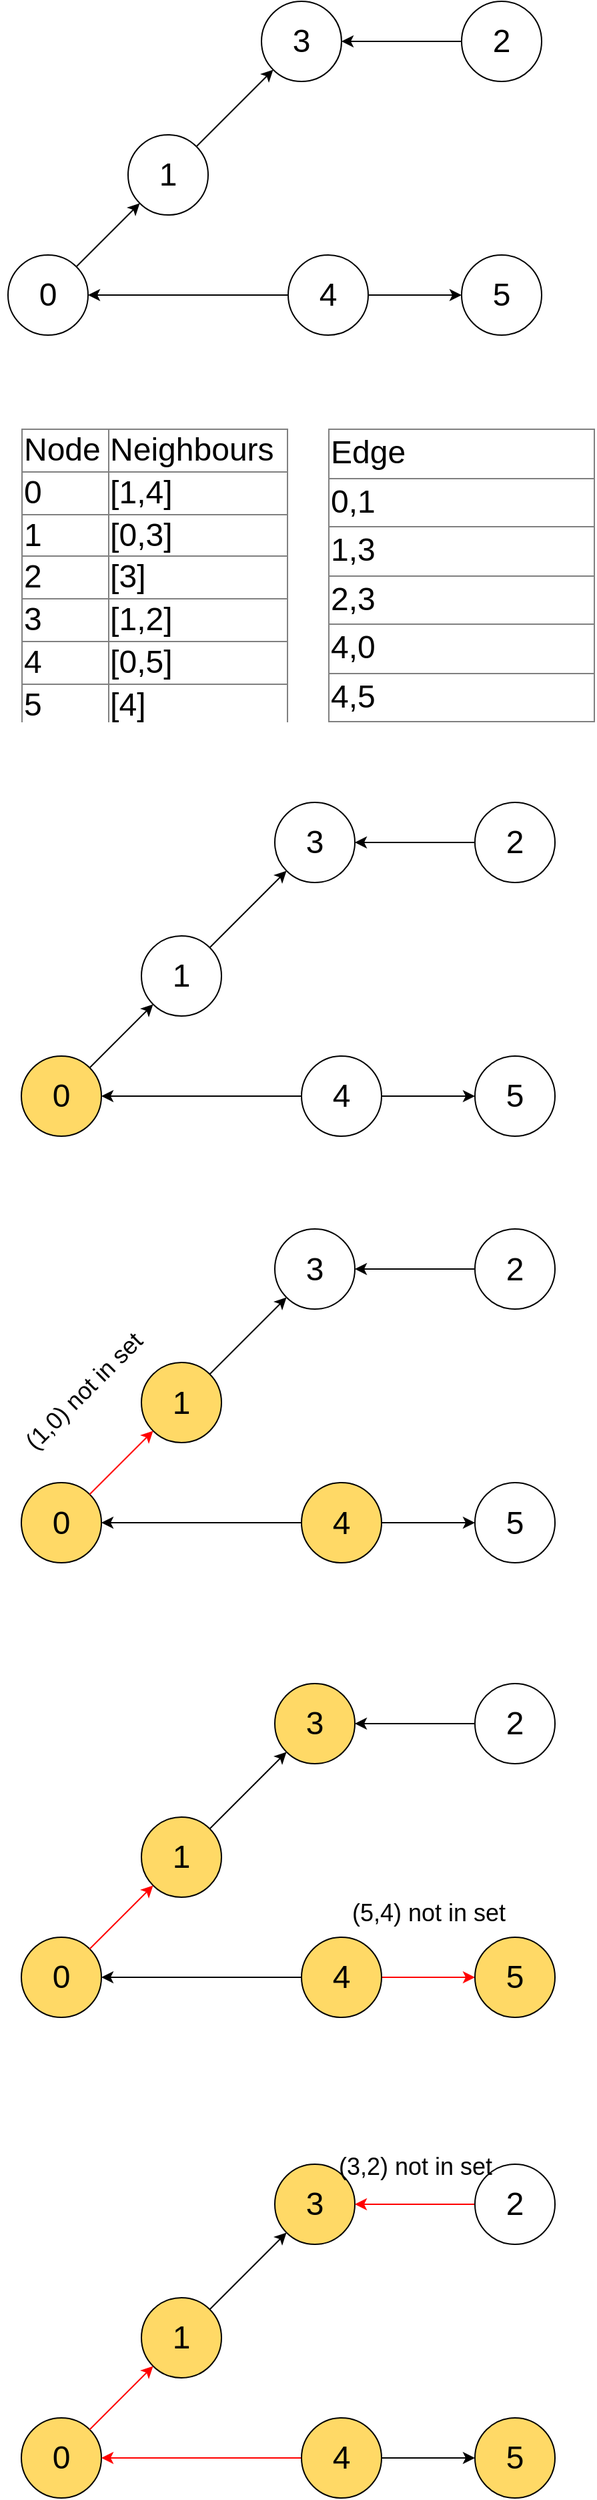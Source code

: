 <mxfile version="12.6.5" type="device"><diagram id="UGh-TFpthN-Amuy4NreV" name="Page-1"><mxGraphModel dx="654" dy="1938" grid="1" gridSize="10" guides="1" tooltips="1" connect="1" arrows="1" fold="1" page="1" pageScale="1" pageWidth="500" pageHeight="1200" math="0" shadow="0"><root><mxCell id="0"/><mxCell id="1" parent="0"/><mxCell id="qLvybn8uleim6UC28SAt-1" value="&lt;font style=&quot;font-size: 24px&quot;&gt;0&lt;/font&gt;" style="ellipse;whiteSpace=wrap;html=1;aspect=fixed;" vertex="1" parent="1"><mxGeometry x="40" y="-980" width="60" height="60" as="geometry"/></mxCell><mxCell id="qLvybn8uleim6UC28SAt-2" value="&lt;font style=&quot;font-size: 24px&quot;&gt;1&lt;/font&gt;" style="ellipse;whiteSpace=wrap;html=1;aspect=fixed;" vertex="1" parent="1"><mxGeometry x="130" y="-1070" width="60" height="60" as="geometry"/></mxCell><mxCell id="qLvybn8uleim6UC28SAt-3" value="&lt;font style=&quot;font-size: 24px&quot;&gt;3&lt;/font&gt;" style="ellipse;whiteSpace=wrap;html=1;aspect=fixed;" vertex="1" parent="1"><mxGeometry x="230" y="-1170" width="60" height="60" as="geometry"/></mxCell><mxCell id="qLvybn8uleim6UC28SAt-14" style="edgeStyle=orthogonalEdgeStyle;rounded=0;orthogonalLoop=1;jettySize=auto;html=1;entryX=1;entryY=0.5;entryDx=0;entryDy=0;" edge="1" parent="1" source="qLvybn8uleim6UC28SAt-4" target="qLvybn8uleim6UC28SAt-3"><mxGeometry relative="1" as="geometry"/></mxCell><mxCell id="qLvybn8uleim6UC28SAt-4" value="&lt;font style=&quot;font-size: 24px&quot;&gt;2&lt;/font&gt;" style="ellipse;whiteSpace=wrap;html=1;aspect=fixed;" vertex="1" parent="1"><mxGeometry x="380" y="-1170" width="60" height="60" as="geometry"/></mxCell><mxCell id="qLvybn8uleim6UC28SAt-7" style="edgeStyle=orthogonalEdgeStyle;rounded=0;orthogonalLoop=1;jettySize=auto;html=1;exitX=0;exitY=0.5;exitDx=0;exitDy=0;" edge="1" parent="1" source="qLvybn8uleim6UC28SAt-5" target="qLvybn8uleim6UC28SAt-1"><mxGeometry relative="1" as="geometry"/></mxCell><mxCell id="qLvybn8uleim6UC28SAt-8" style="edgeStyle=orthogonalEdgeStyle;rounded=0;orthogonalLoop=1;jettySize=auto;html=1;exitX=1;exitY=0.5;exitDx=0;exitDy=0;" edge="1" parent="1" source="qLvybn8uleim6UC28SAt-5" target="qLvybn8uleim6UC28SAt-6"><mxGeometry relative="1" as="geometry"/></mxCell><mxCell id="qLvybn8uleim6UC28SAt-5" value="&lt;font style=&quot;font-size: 24px&quot;&gt;4&lt;/font&gt;" style="ellipse;whiteSpace=wrap;html=1;aspect=fixed;" vertex="1" parent="1"><mxGeometry x="250" y="-980" width="60" height="60" as="geometry"/></mxCell><mxCell id="qLvybn8uleim6UC28SAt-6" value="&lt;font style=&quot;font-size: 24px&quot;&gt;5&lt;/font&gt;" style="ellipse;whiteSpace=wrap;html=1;aspect=fixed;" vertex="1" parent="1"><mxGeometry x="380" y="-980" width="60" height="60" as="geometry"/></mxCell><mxCell id="qLvybn8uleim6UC28SAt-11" value="" style="endArrow=classic;html=1;entryX=0;entryY=1;entryDx=0;entryDy=0;exitX=1;exitY=0;exitDx=0;exitDy=0;" edge="1" parent="1" source="qLvybn8uleim6UC28SAt-1" target="qLvybn8uleim6UC28SAt-2"><mxGeometry width="50" height="50" relative="1" as="geometry"><mxPoint x="40" y="-850" as="sourcePoint"/><mxPoint x="90" y="-900" as="targetPoint"/></mxGeometry></mxCell><mxCell id="qLvybn8uleim6UC28SAt-13" value="" style="endArrow=classic;html=1;entryX=0;entryY=1;entryDx=0;entryDy=0;exitX=1;exitY=0;exitDx=0;exitDy=0;" edge="1" parent="1" source="qLvybn8uleim6UC28SAt-2" target="qLvybn8uleim6UC28SAt-3"><mxGeometry width="50" height="50" relative="1" as="geometry"><mxPoint x="40" y="-850" as="sourcePoint"/><mxPoint x="90" y="-900" as="targetPoint"/></mxGeometry></mxCell><mxCell id="qLvybn8uleim6UC28SAt-15" value="&lt;table border=&quot;1&quot; width=&quot;100%&quot; style=&quot;width: 100% ; height: 100% ; border-collapse: collapse ; font-size: 24px&quot;&gt;&lt;tbody style=&quot;font-size: 24px&quot;&gt;&lt;tr style=&quot;font-size: 24px&quot;&gt;&lt;td style=&quot;font-size: 24px&quot;&gt;Node&lt;/td&gt;&lt;td style=&quot;font-size: 24px&quot;&gt;Neighbours&lt;/td&gt;&lt;/tr&gt;&lt;tr style=&quot;font-size: 24px&quot;&gt;&lt;td style=&quot;font-size: 24px&quot;&gt;0&lt;/td&gt;&lt;td style=&quot;font-size: 24px&quot;&gt;[1,4]&lt;/td&gt;&lt;/tr&gt;&lt;tr style=&quot;font-size: 24px&quot;&gt;&lt;td style=&quot;font-size: 24px&quot;&gt;1&lt;/td&gt;&lt;td style=&quot;font-size: 24px&quot;&gt;[0,3]&lt;/td&gt;&lt;/tr&gt;&lt;tr style=&quot;font-size: 24px&quot;&gt;&lt;td style=&quot;font-size: 24px&quot;&gt;2&lt;/td&gt;&lt;td style=&quot;font-size: 24px&quot;&gt;[3]&lt;/td&gt;&lt;/tr&gt;&lt;tr&gt;&lt;td&gt;3&lt;/td&gt;&lt;td&gt;[1,2]&lt;/td&gt;&lt;/tr&gt;&lt;tr&gt;&lt;td&gt;4&lt;/td&gt;&lt;td&gt;[0,5]&lt;/td&gt;&lt;/tr&gt;&lt;tr&gt;&lt;td&gt;5&lt;/td&gt;&lt;td&gt;[4]&lt;/td&gt;&lt;/tr&gt;&lt;/tbody&gt;&lt;/table&gt;" style="text;html=1;strokeColor=none;fillColor=none;overflow=fill;fontSize=24;align=left;" vertex="1" parent="1"><mxGeometry x="50" y="-850" width="200" height="220" as="geometry"/></mxCell><mxCell id="qLvybn8uleim6UC28SAt-16" value="&lt;table border=&quot;1&quot; width=&quot;100%&quot; style=&quot;width: 100% ; height: 100% ; border-collapse: collapse ; font-size: 24px&quot;&gt;&lt;tbody style=&quot;font-size: 24px&quot;&gt;&lt;tr style=&quot;font-size: 24px&quot;&gt;&lt;td style=&quot;font-size: 24px&quot;&gt;Edge&lt;/td&gt;&lt;/tr&gt;&lt;tr style=&quot;font-size: 24px&quot;&gt;&lt;td style=&quot;font-size: 24px&quot;&gt;0,1&lt;/td&gt;&lt;/tr&gt;&lt;tr style=&quot;font-size: 24px&quot;&gt;&lt;td style=&quot;font-size: 24px&quot;&gt;1,3&lt;/td&gt;&lt;/tr&gt;&lt;tr style=&quot;font-size: 24px&quot;&gt;&lt;td style=&quot;font-size: 24px&quot;&gt;2,3&lt;/td&gt;&lt;/tr&gt;&lt;tr&gt;&lt;td&gt;4,0&lt;/td&gt;&lt;/tr&gt;&lt;tr&gt;&lt;td&gt;4,5&lt;/td&gt;&lt;/tr&gt;&lt;/tbody&gt;&lt;/table&gt;" style="text;html=1;strokeColor=none;fillColor=none;overflow=fill;fontSize=24;align=left;" vertex="1" parent="1"><mxGeometry x="280" y="-850" width="200" height="220" as="geometry"/></mxCell><mxCell id="qLvybn8uleim6UC28SAt-17" value="&lt;font style=&quot;font-size: 24px&quot;&gt;0&lt;/font&gt;" style="ellipse;whiteSpace=wrap;html=1;aspect=fixed;fillColor=#FFD966;" vertex="1" parent="1"><mxGeometry x="50" y="-380" width="60" height="60" as="geometry"/></mxCell><mxCell id="qLvybn8uleim6UC28SAt-18" value="&lt;font style=&quot;font-size: 24px&quot;&gt;1&lt;/font&gt;" style="ellipse;whiteSpace=wrap;html=1;aspect=fixed;" vertex="1" parent="1"><mxGeometry x="140" y="-470" width="60" height="60" as="geometry"/></mxCell><mxCell id="qLvybn8uleim6UC28SAt-19" value="&lt;font style=&quot;font-size: 24px&quot;&gt;3&lt;/font&gt;" style="ellipse;whiteSpace=wrap;html=1;aspect=fixed;" vertex="1" parent="1"><mxGeometry x="240" y="-570" width="60" height="60" as="geometry"/></mxCell><mxCell id="qLvybn8uleim6UC28SAt-20" style="edgeStyle=orthogonalEdgeStyle;rounded=0;orthogonalLoop=1;jettySize=auto;html=1;entryX=1;entryY=0.5;entryDx=0;entryDy=0;" edge="1" parent="1" source="qLvybn8uleim6UC28SAt-21" target="qLvybn8uleim6UC28SAt-19"><mxGeometry relative="1" as="geometry"/></mxCell><mxCell id="qLvybn8uleim6UC28SAt-21" value="&lt;font style=&quot;font-size: 24px&quot;&gt;2&lt;/font&gt;" style="ellipse;whiteSpace=wrap;html=1;aspect=fixed;" vertex="1" parent="1"><mxGeometry x="390" y="-570" width="60" height="60" as="geometry"/></mxCell><mxCell id="qLvybn8uleim6UC28SAt-22" style="edgeStyle=orthogonalEdgeStyle;rounded=0;orthogonalLoop=1;jettySize=auto;html=1;exitX=0;exitY=0.5;exitDx=0;exitDy=0;" edge="1" parent="1" source="qLvybn8uleim6UC28SAt-24" target="qLvybn8uleim6UC28SAt-17"><mxGeometry relative="1" as="geometry"/></mxCell><mxCell id="qLvybn8uleim6UC28SAt-23" style="edgeStyle=orthogonalEdgeStyle;rounded=0;orthogonalLoop=1;jettySize=auto;html=1;exitX=1;exitY=0.5;exitDx=0;exitDy=0;" edge="1" parent="1" source="qLvybn8uleim6UC28SAt-24" target="qLvybn8uleim6UC28SAt-25"><mxGeometry relative="1" as="geometry"/></mxCell><mxCell id="qLvybn8uleim6UC28SAt-24" value="&lt;font style=&quot;font-size: 24px&quot;&gt;4&lt;/font&gt;" style="ellipse;whiteSpace=wrap;html=1;aspect=fixed;" vertex="1" parent="1"><mxGeometry x="260" y="-380" width="60" height="60" as="geometry"/></mxCell><mxCell id="qLvybn8uleim6UC28SAt-25" value="&lt;font style=&quot;font-size: 24px&quot;&gt;5&lt;/font&gt;" style="ellipse;whiteSpace=wrap;html=1;aspect=fixed;" vertex="1" parent="1"><mxGeometry x="390" y="-380" width="60" height="60" as="geometry"/></mxCell><mxCell id="qLvybn8uleim6UC28SAt-26" value="" style="endArrow=classic;html=1;entryX=0;entryY=1;entryDx=0;entryDy=0;exitX=1;exitY=0;exitDx=0;exitDy=0;" edge="1" parent="1" source="qLvybn8uleim6UC28SAt-17" target="qLvybn8uleim6UC28SAt-18"><mxGeometry width="50" height="50" relative="1" as="geometry"><mxPoint x="50" y="-250" as="sourcePoint"/><mxPoint x="100" y="-300" as="targetPoint"/></mxGeometry></mxCell><mxCell id="qLvybn8uleim6UC28SAt-27" value="" style="endArrow=classic;html=1;entryX=0;entryY=1;entryDx=0;entryDy=0;exitX=1;exitY=0;exitDx=0;exitDy=0;" edge="1" parent="1" source="qLvybn8uleim6UC28SAt-18" target="qLvybn8uleim6UC28SAt-19"><mxGeometry width="50" height="50" relative="1" as="geometry"><mxPoint x="50" y="-250" as="sourcePoint"/><mxPoint x="100" y="-300" as="targetPoint"/></mxGeometry></mxCell><mxCell id="qLvybn8uleim6UC28SAt-28" value="&lt;font style=&quot;font-size: 24px&quot;&gt;0&lt;/font&gt;" style="ellipse;whiteSpace=wrap;html=1;aspect=fixed;fillColor=#FFD966;" vertex="1" parent="1"><mxGeometry x="50" y="-60.5" width="60" height="60" as="geometry"/></mxCell><mxCell id="qLvybn8uleim6UC28SAt-29" value="&lt;font style=&quot;font-size: 24px&quot;&gt;1&lt;/font&gt;" style="ellipse;whiteSpace=wrap;html=1;aspect=fixed;fillColor=#FFD966;" vertex="1" parent="1"><mxGeometry x="140" y="-150.5" width="60" height="60" as="geometry"/></mxCell><mxCell id="qLvybn8uleim6UC28SAt-30" value="&lt;font style=&quot;font-size: 24px&quot;&gt;3&lt;/font&gt;" style="ellipse;whiteSpace=wrap;html=1;aspect=fixed;" vertex="1" parent="1"><mxGeometry x="240" y="-250.5" width="60" height="60" as="geometry"/></mxCell><mxCell id="qLvybn8uleim6UC28SAt-31" style="edgeStyle=orthogonalEdgeStyle;rounded=0;orthogonalLoop=1;jettySize=auto;html=1;entryX=1;entryY=0.5;entryDx=0;entryDy=0;" edge="1" parent="1" source="qLvybn8uleim6UC28SAt-32" target="qLvybn8uleim6UC28SAt-30"><mxGeometry relative="1" as="geometry"/></mxCell><mxCell id="qLvybn8uleim6UC28SAt-32" value="&lt;font style=&quot;font-size: 24px&quot;&gt;2&lt;/font&gt;" style="ellipse;whiteSpace=wrap;html=1;aspect=fixed;" vertex="1" parent="1"><mxGeometry x="390" y="-250.5" width="60" height="60" as="geometry"/></mxCell><mxCell id="qLvybn8uleim6UC28SAt-33" style="edgeStyle=orthogonalEdgeStyle;rounded=0;orthogonalLoop=1;jettySize=auto;html=1;exitX=0;exitY=0.5;exitDx=0;exitDy=0;strokeColor=#000000;" edge="1" parent="1" source="qLvybn8uleim6UC28SAt-35" target="qLvybn8uleim6UC28SAt-28"><mxGeometry relative="1" as="geometry"/></mxCell><mxCell id="qLvybn8uleim6UC28SAt-34" style="edgeStyle=orthogonalEdgeStyle;rounded=0;orthogonalLoop=1;jettySize=auto;html=1;exitX=1;exitY=0.5;exitDx=0;exitDy=0;" edge="1" parent="1" source="qLvybn8uleim6UC28SAt-35" target="qLvybn8uleim6UC28SAt-36"><mxGeometry relative="1" as="geometry"/></mxCell><mxCell id="qLvybn8uleim6UC28SAt-35" value="&lt;font style=&quot;font-size: 24px&quot;&gt;4&lt;/font&gt;" style="ellipse;whiteSpace=wrap;html=1;aspect=fixed;fillColor=#FFD966;" vertex="1" parent="1"><mxGeometry x="260" y="-60.5" width="60" height="60" as="geometry"/></mxCell><mxCell id="qLvybn8uleim6UC28SAt-36" value="&lt;font style=&quot;font-size: 24px&quot;&gt;5&lt;/font&gt;" style="ellipse;whiteSpace=wrap;html=1;aspect=fixed;" vertex="1" parent="1"><mxGeometry x="390" y="-60.5" width="60" height="60" as="geometry"/></mxCell><mxCell id="qLvybn8uleim6UC28SAt-37" value="" style="endArrow=classic;html=1;entryX=0;entryY=1;entryDx=0;entryDy=0;exitX=1;exitY=0;exitDx=0;exitDy=0;strokeColor=#FF0000;" edge="1" parent="1" source="qLvybn8uleim6UC28SAt-28" target="qLvybn8uleim6UC28SAt-29"><mxGeometry width="50" height="50" relative="1" as="geometry"><mxPoint x="50" y="69.5" as="sourcePoint"/><mxPoint x="100" y="19.5" as="targetPoint"/></mxGeometry></mxCell><mxCell id="qLvybn8uleim6UC28SAt-38" value="" style="endArrow=classic;html=1;entryX=0;entryY=1;entryDx=0;entryDy=0;exitX=1;exitY=0;exitDx=0;exitDy=0;" edge="1" parent="1" source="qLvybn8uleim6UC28SAt-29" target="qLvybn8uleim6UC28SAt-30"><mxGeometry width="50" height="50" relative="1" as="geometry"><mxPoint x="50" y="69.5" as="sourcePoint"/><mxPoint x="100" y="19.5" as="targetPoint"/></mxGeometry></mxCell><mxCell id="qLvybn8uleim6UC28SAt-39" value="&lt;font style=&quot;font-size: 18px&quot;&gt;(1,0) not in set&lt;/font&gt;" style="text;html=1;align=center;verticalAlign=middle;resizable=0;points=[];autosize=1;fontSize=24;rotation=-45;" vertex="1" parent="1"><mxGeometry x="30" y="-150.5" width="130" height="40" as="geometry"/></mxCell><mxCell id="qLvybn8uleim6UC28SAt-40" value="&lt;font style=&quot;font-size: 24px&quot;&gt;0&lt;/font&gt;" style="ellipse;whiteSpace=wrap;html=1;aspect=fixed;fillColor=#FFD966;" vertex="1" parent="1"><mxGeometry x="50" y="280" width="60" height="60" as="geometry"/></mxCell><mxCell id="qLvybn8uleim6UC28SAt-41" value="&lt;font style=&quot;font-size: 24px&quot;&gt;1&lt;/font&gt;" style="ellipse;whiteSpace=wrap;html=1;aspect=fixed;fillColor=#FFD966;" vertex="1" parent="1"><mxGeometry x="140" y="190" width="60" height="60" as="geometry"/></mxCell><mxCell id="qLvybn8uleim6UC28SAt-42" value="&lt;font style=&quot;font-size: 24px&quot;&gt;3&lt;/font&gt;" style="ellipse;whiteSpace=wrap;html=1;aspect=fixed;fillColor=#FFD966;" vertex="1" parent="1"><mxGeometry x="240" y="90" width="60" height="60" as="geometry"/></mxCell><mxCell id="qLvybn8uleim6UC28SAt-43" style="edgeStyle=orthogonalEdgeStyle;rounded=0;orthogonalLoop=1;jettySize=auto;html=1;entryX=1;entryY=0.5;entryDx=0;entryDy=0;" edge="1" parent="1" source="qLvybn8uleim6UC28SAt-44" target="qLvybn8uleim6UC28SAt-42"><mxGeometry relative="1" as="geometry"/></mxCell><mxCell id="qLvybn8uleim6UC28SAt-44" value="&lt;font style=&quot;font-size: 24px&quot;&gt;2&lt;/font&gt;" style="ellipse;whiteSpace=wrap;html=1;aspect=fixed;" vertex="1" parent="1"><mxGeometry x="390" y="90" width="60" height="60" as="geometry"/></mxCell><mxCell id="qLvybn8uleim6UC28SAt-45" style="edgeStyle=orthogonalEdgeStyle;rounded=0;orthogonalLoop=1;jettySize=auto;html=1;exitX=0;exitY=0.5;exitDx=0;exitDy=0;strokeColor=#000000;" edge="1" parent="1" source="qLvybn8uleim6UC28SAt-47" target="qLvybn8uleim6UC28SAt-40"><mxGeometry relative="1" as="geometry"/></mxCell><mxCell id="qLvybn8uleim6UC28SAt-46" style="edgeStyle=orthogonalEdgeStyle;rounded=0;orthogonalLoop=1;jettySize=auto;html=1;exitX=1;exitY=0.5;exitDx=0;exitDy=0;strokeColor=#FF0000;" edge="1" parent="1" source="qLvybn8uleim6UC28SAt-47" target="qLvybn8uleim6UC28SAt-48"><mxGeometry relative="1" as="geometry"/></mxCell><mxCell id="qLvybn8uleim6UC28SAt-47" value="&lt;font style=&quot;font-size: 24px&quot;&gt;4&lt;/font&gt;" style="ellipse;whiteSpace=wrap;html=1;aspect=fixed;fillColor=#FFD966;" vertex="1" parent="1"><mxGeometry x="260" y="280" width="60" height="60" as="geometry"/></mxCell><mxCell id="qLvybn8uleim6UC28SAt-48" value="&lt;font style=&quot;font-size: 24px&quot;&gt;5&lt;/font&gt;" style="ellipse;whiteSpace=wrap;html=1;aspect=fixed;fillColor=#FFD966;" vertex="1" parent="1"><mxGeometry x="390" y="280" width="60" height="60" as="geometry"/></mxCell><mxCell id="qLvybn8uleim6UC28SAt-49" value="" style="endArrow=classic;html=1;entryX=0;entryY=1;entryDx=0;entryDy=0;exitX=1;exitY=0;exitDx=0;exitDy=0;strokeColor=#FF0000;" edge="1" parent="1" source="qLvybn8uleim6UC28SAt-40" target="qLvybn8uleim6UC28SAt-41"><mxGeometry width="50" height="50" relative="1" as="geometry"><mxPoint x="50" y="410" as="sourcePoint"/><mxPoint x="100" y="360" as="targetPoint"/></mxGeometry></mxCell><mxCell id="qLvybn8uleim6UC28SAt-50" value="" style="endArrow=classic;html=1;entryX=0;entryY=1;entryDx=0;entryDy=0;exitX=1;exitY=0;exitDx=0;exitDy=0;" edge="1" parent="1" source="qLvybn8uleim6UC28SAt-41" target="qLvybn8uleim6UC28SAt-42"><mxGeometry width="50" height="50" relative="1" as="geometry"><mxPoint x="50" y="410" as="sourcePoint"/><mxPoint x="100" y="360" as="targetPoint"/></mxGeometry></mxCell><mxCell id="qLvybn8uleim6UC28SAt-53" value="&lt;font style=&quot;font-size: 24px&quot;&gt;0&lt;/font&gt;" style="ellipse;whiteSpace=wrap;html=1;aspect=fixed;fillColor=#FFD966;" vertex="1" parent="1"><mxGeometry x="50" y="640" width="60" height="60" as="geometry"/></mxCell><mxCell id="qLvybn8uleim6UC28SAt-54" value="&lt;font style=&quot;font-size: 24px&quot;&gt;1&lt;/font&gt;" style="ellipse;whiteSpace=wrap;html=1;aspect=fixed;fillColor=#FFD966;" vertex="1" parent="1"><mxGeometry x="140" y="550" width="60" height="60" as="geometry"/></mxCell><mxCell id="qLvybn8uleim6UC28SAt-55" value="&lt;font style=&quot;font-size: 24px&quot;&gt;3&lt;/font&gt;" style="ellipse;whiteSpace=wrap;html=1;aspect=fixed;fillColor=#FFD966;" vertex="1" parent="1"><mxGeometry x="240" y="450" width="60" height="60" as="geometry"/></mxCell><mxCell id="qLvybn8uleim6UC28SAt-56" style="edgeStyle=orthogonalEdgeStyle;rounded=0;orthogonalLoop=1;jettySize=auto;html=1;entryX=1;entryY=0.5;entryDx=0;entryDy=0;strokeColor=#FF0000;" edge="1" parent="1" source="qLvybn8uleim6UC28SAt-57" target="qLvybn8uleim6UC28SAt-55"><mxGeometry relative="1" as="geometry"/></mxCell><mxCell id="qLvybn8uleim6UC28SAt-57" value="&lt;font style=&quot;font-size: 24px&quot;&gt;2&lt;/font&gt;" style="ellipse;whiteSpace=wrap;html=1;aspect=fixed;" vertex="1" parent="1"><mxGeometry x="390" y="450" width="60" height="60" as="geometry"/></mxCell><mxCell id="qLvybn8uleim6UC28SAt-58" style="edgeStyle=orthogonalEdgeStyle;rounded=0;orthogonalLoop=1;jettySize=auto;html=1;exitX=0;exitY=0.5;exitDx=0;exitDy=0;strokeColor=#FF0000;" edge="1" parent="1" source="qLvybn8uleim6UC28SAt-60" target="qLvybn8uleim6UC28SAt-53"><mxGeometry relative="1" as="geometry"/></mxCell><mxCell id="qLvybn8uleim6UC28SAt-59" style="edgeStyle=orthogonalEdgeStyle;rounded=0;orthogonalLoop=1;jettySize=auto;html=1;exitX=1;exitY=0.5;exitDx=0;exitDy=0;" edge="1" parent="1" source="qLvybn8uleim6UC28SAt-60" target="qLvybn8uleim6UC28SAt-61"><mxGeometry relative="1" as="geometry"/></mxCell><mxCell id="qLvybn8uleim6UC28SAt-60" value="&lt;font style=&quot;font-size: 24px&quot;&gt;4&lt;/font&gt;" style="ellipse;whiteSpace=wrap;html=1;aspect=fixed;fillColor=#FFD966;" vertex="1" parent="1"><mxGeometry x="260" y="640" width="60" height="60" as="geometry"/></mxCell><mxCell id="qLvybn8uleim6UC28SAt-61" value="&lt;font style=&quot;font-size: 24px&quot;&gt;5&lt;/font&gt;" style="ellipse;whiteSpace=wrap;html=1;aspect=fixed;fillColor=#FFD966;" vertex="1" parent="1"><mxGeometry x="390" y="640" width="60" height="60" as="geometry"/></mxCell><mxCell id="qLvybn8uleim6UC28SAt-62" value="" style="endArrow=classic;html=1;entryX=0;entryY=1;entryDx=0;entryDy=0;exitX=1;exitY=0;exitDx=0;exitDy=0;strokeColor=#FF0000;" edge="1" parent="1" source="qLvybn8uleim6UC28SAt-53" target="qLvybn8uleim6UC28SAt-54"><mxGeometry width="50" height="50" relative="1" as="geometry"><mxPoint x="50" y="770" as="sourcePoint"/><mxPoint x="100" y="720" as="targetPoint"/></mxGeometry></mxCell><mxCell id="qLvybn8uleim6UC28SAt-63" value="" style="endArrow=classic;html=1;entryX=0;entryY=1;entryDx=0;entryDy=0;exitX=1;exitY=0;exitDx=0;exitDy=0;" edge="1" parent="1" source="qLvybn8uleim6UC28SAt-54" target="qLvybn8uleim6UC28SAt-55"><mxGeometry width="50" height="50" relative="1" as="geometry"><mxPoint x="50" y="770" as="sourcePoint"/><mxPoint x="100" y="720" as="targetPoint"/></mxGeometry></mxCell><mxCell id="qLvybn8uleim6UC28SAt-65" value="&lt;font style=&quot;font-size: 18px&quot;&gt;(3,2) not in set&lt;/font&gt;" style="text;html=1;align=center;verticalAlign=middle;resizable=0;points=[];autosize=1;fontSize=24;" vertex="1" parent="1"><mxGeometry x="280" y="430" width="130" height="40" as="geometry"/></mxCell><mxCell id="qLvybn8uleim6UC28SAt-66" value="&lt;font style=&quot;font-size: 18px&quot;&gt;(5,4) not in set&lt;/font&gt;" style="text;html=1;align=center;verticalAlign=middle;resizable=0;points=[];autosize=1;fontSize=24;rotation=0;" vertex="1" parent="1"><mxGeometry x="290" y="240" width="130" height="40" as="geometry"/></mxCell></root></mxGraphModel></diagram></mxfile>